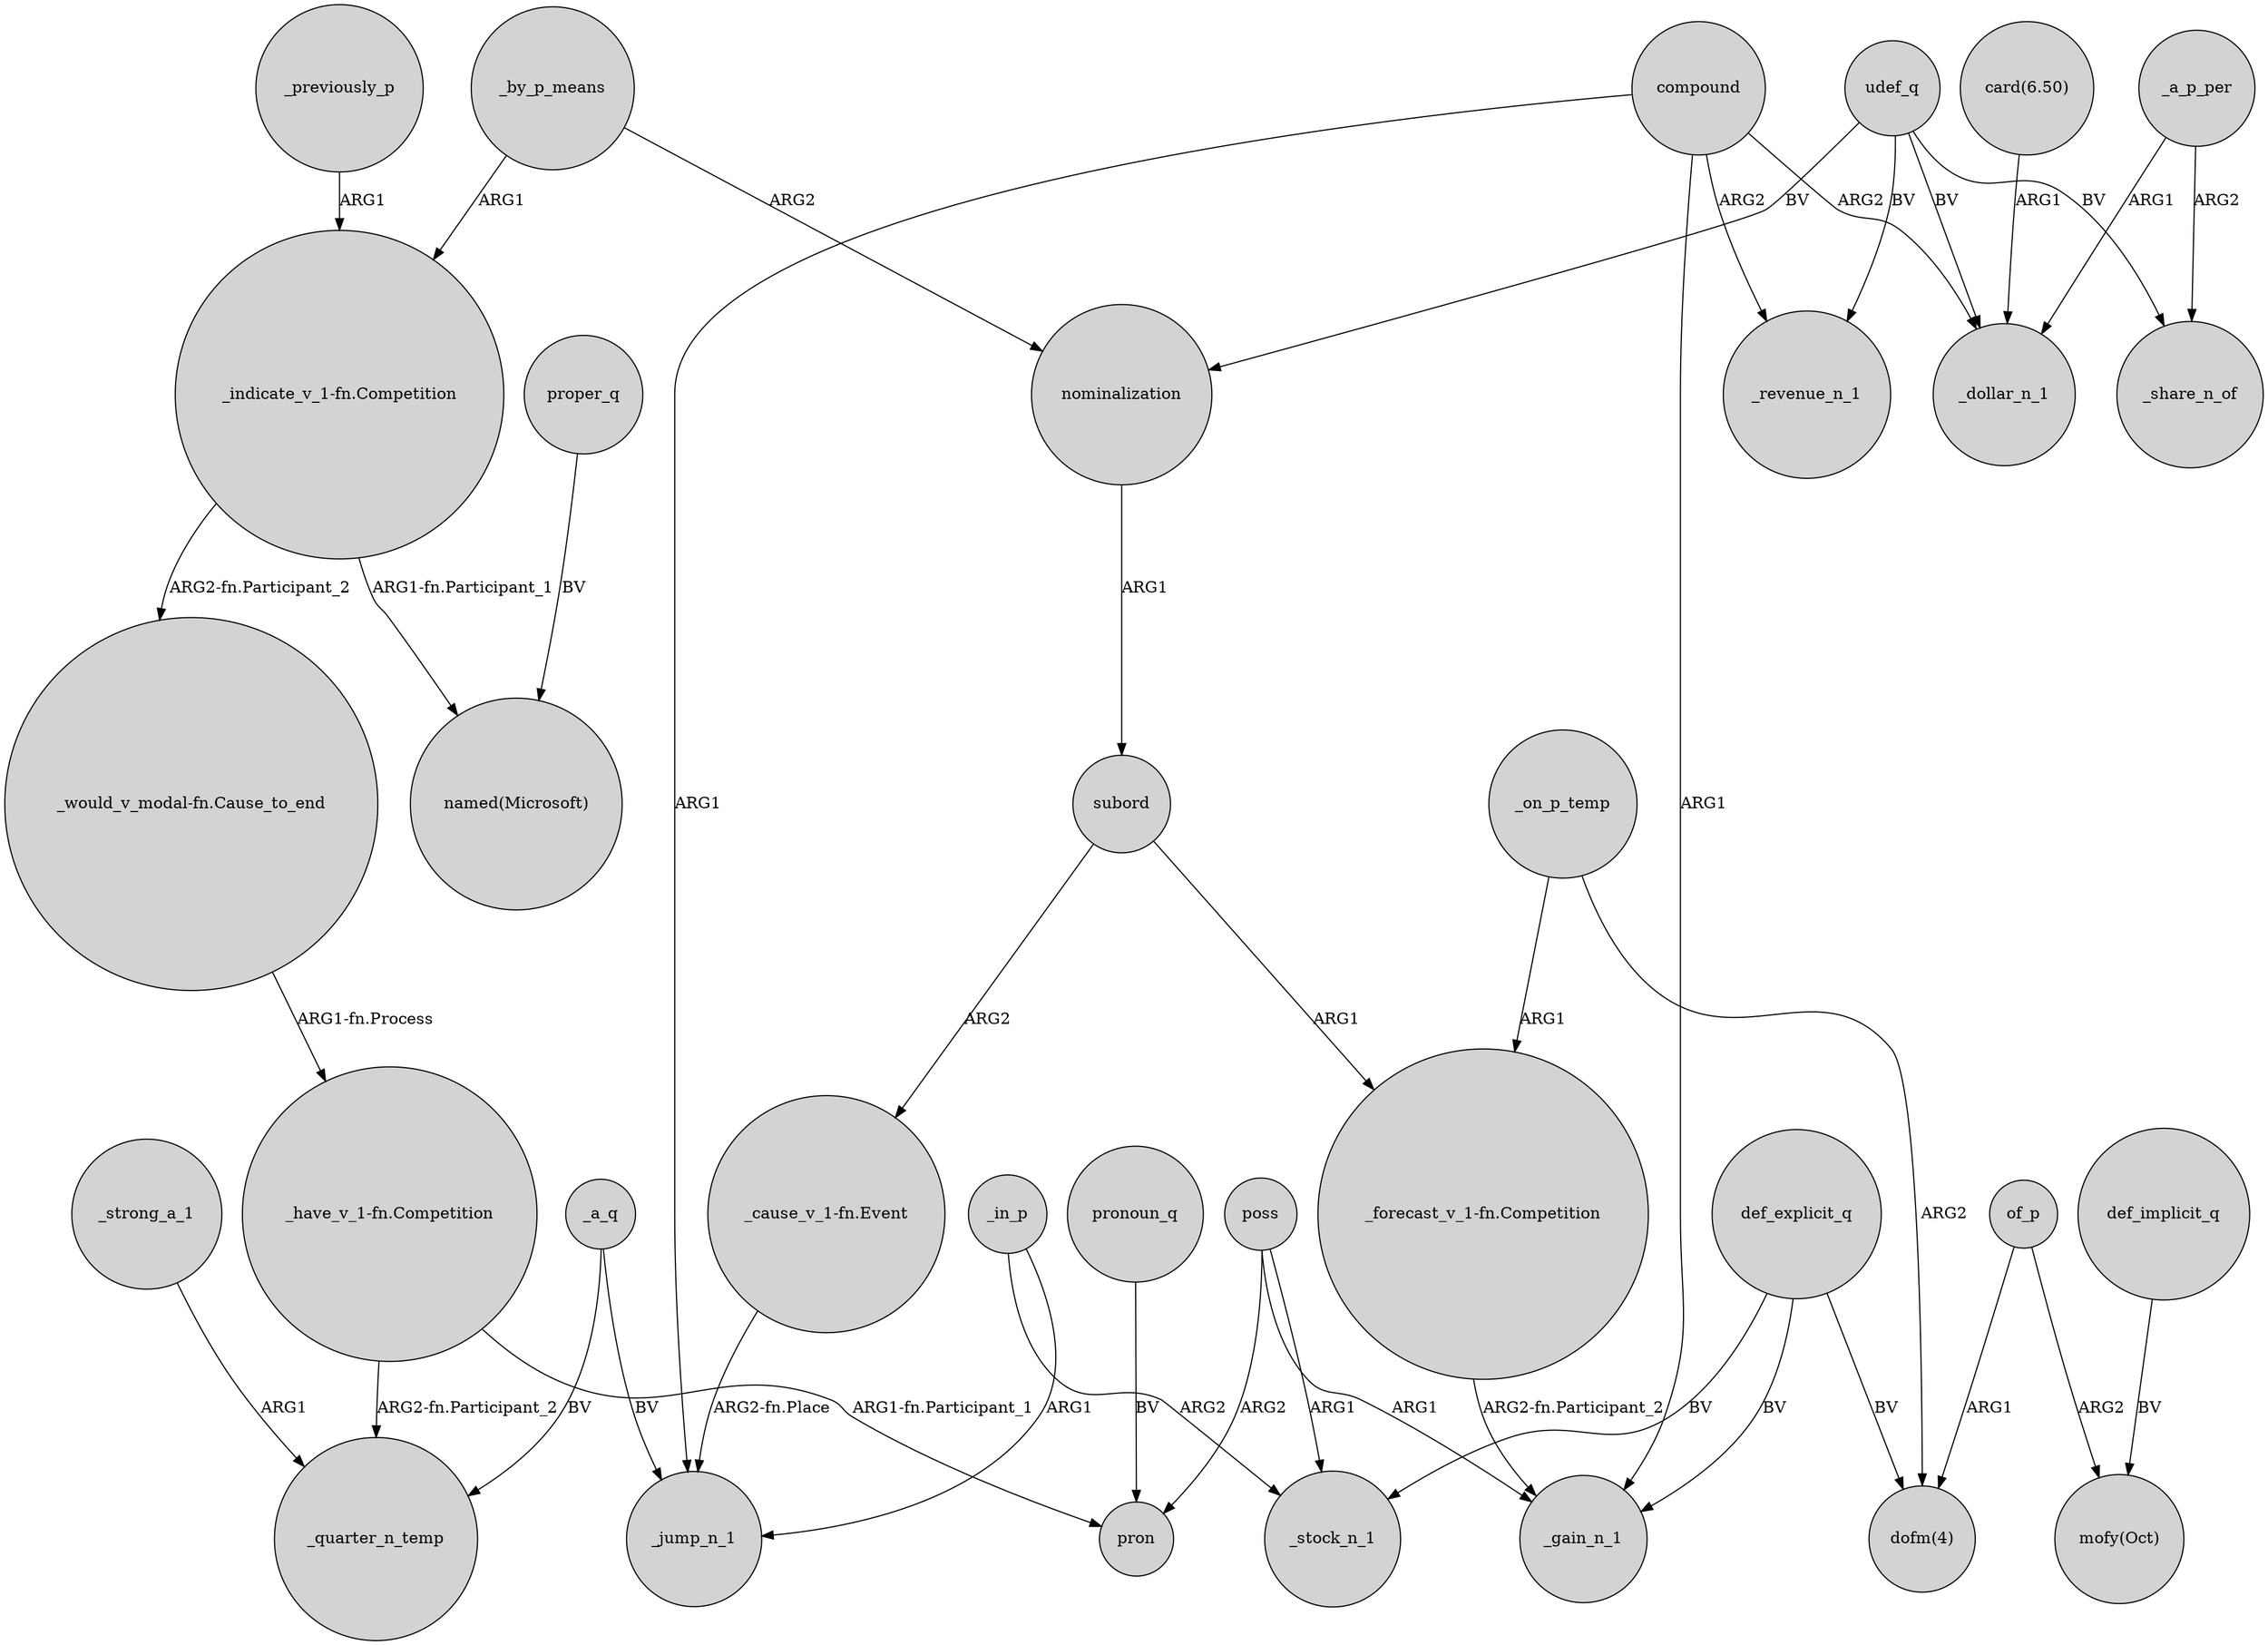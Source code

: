 digraph {
	node [shape=circle style=filled]
	"_would_v_modal-fn.Cause_to_end" -> "_have_v_1-fn.Competition" [label="ARG1-fn.Process"]
	_a_q -> _jump_n_1 [label=BV]
	subord -> "_cause_v_1-fn.Event" [label=ARG2]
	of_p -> "mofy(Oct)" [label=ARG2]
	"_indicate_v_1-fn.Competition" -> "named(Microsoft)" [label="ARG1-fn.Participant_1"]
	compound -> _revenue_n_1 [label=ARG2]
	poss -> _gain_n_1 [label=ARG1]
	"_have_v_1-fn.Competition" -> pron [label="ARG1-fn.Participant_1"]
	"card(6.50)" -> _dollar_n_1 [label=ARG1]
	udef_q -> nominalization [label=BV]
	_in_p -> _jump_n_1 [label=ARG1]
	of_p -> "dofm(4)" [label=ARG1]
	def_explicit_q -> _stock_n_1 [label=BV]
	nominalization -> subord [label=ARG1]
	compound -> _dollar_n_1 [label=ARG2]
	proper_q -> "named(Microsoft)" [label=BV]
	def_explicit_q -> _gain_n_1 [label=BV]
	_a_q -> _quarter_n_temp [label=BV]
	udef_q -> _revenue_n_1 [label=BV]
	pronoun_q -> pron [label=BV]
	_by_p_means -> "_indicate_v_1-fn.Competition" [label=ARG1]
	subord -> "_forecast_v_1-fn.Competition" [label=ARG1]
	poss -> pron [label=ARG2]
	def_explicit_q -> "dofm(4)" [label=BV]
	_a_p_per -> _share_n_of [label=ARG2]
	_in_p -> _stock_n_1 [label=ARG2]
	udef_q -> _share_n_of [label=BV]
	_by_p_means -> nominalization [label=ARG2]
	"_have_v_1-fn.Competition" -> _quarter_n_temp [label="ARG2-fn.Participant_2"]
	poss -> _stock_n_1 [label=ARG1]
	udef_q -> _dollar_n_1 [label=BV]
	def_implicit_q -> "mofy(Oct)" [label=BV]
	_a_p_per -> _dollar_n_1 [label=ARG1]
	"_indicate_v_1-fn.Competition" -> "_would_v_modal-fn.Cause_to_end" [label="ARG2-fn.Participant_2"]
	_strong_a_1 -> _quarter_n_temp [label=ARG1]
	_on_p_temp -> "_forecast_v_1-fn.Competition" [label=ARG1]
	compound -> _gain_n_1 [label=ARG1]
	"_forecast_v_1-fn.Competition" -> _gain_n_1 [label="ARG2-fn.Participant_2"]
	"_cause_v_1-fn.Event" -> _jump_n_1 [label="ARG2-fn.Place"]
	_on_p_temp -> "dofm(4)" [label=ARG2]
	_previously_p -> "_indicate_v_1-fn.Competition" [label=ARG1]
	compound -> _jump_n_1 [label=ARG1]
}
